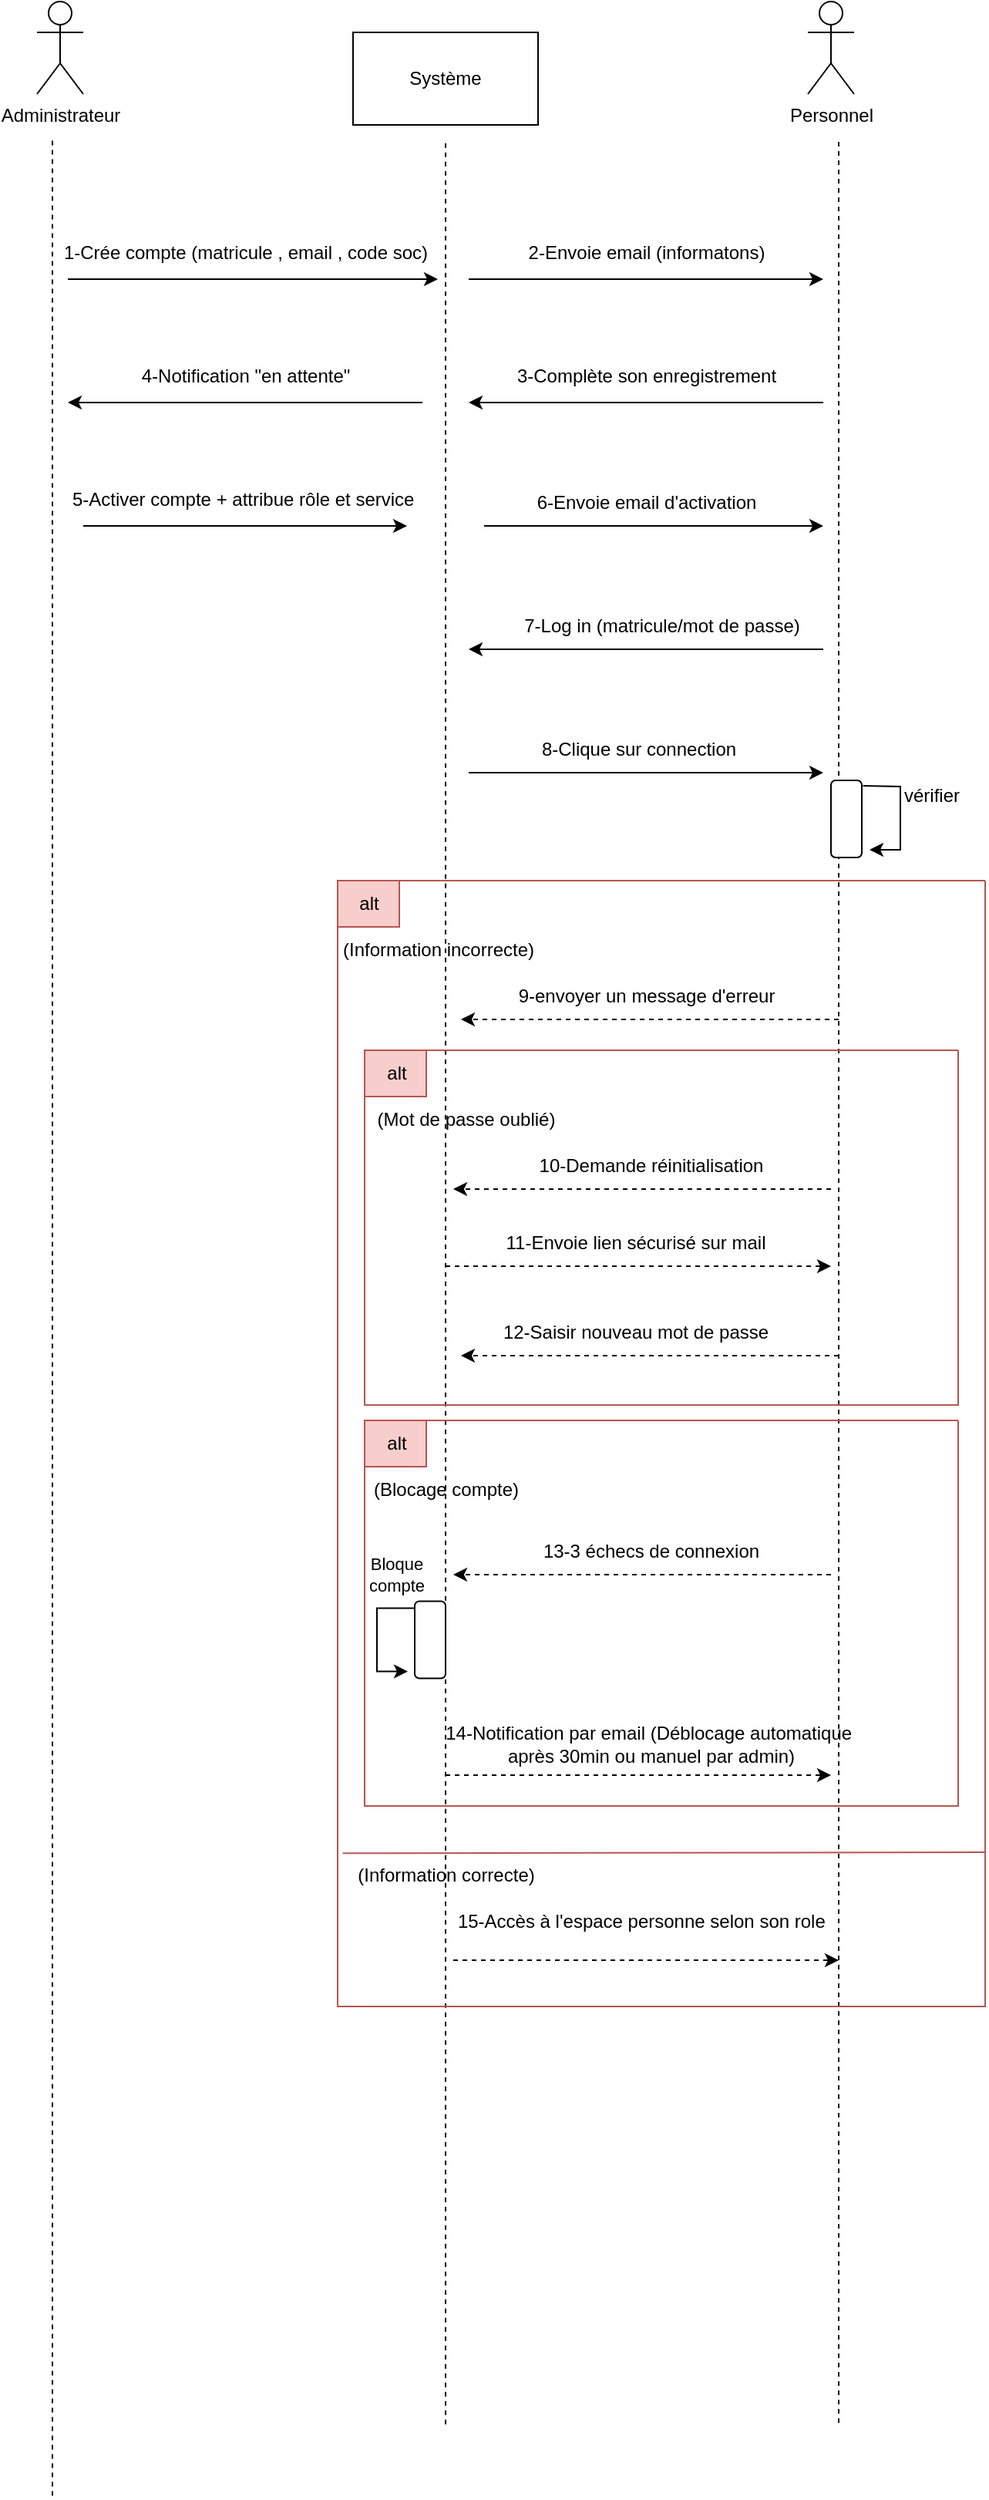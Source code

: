 <mxfile version="26.2.13">
  <diagram name="Page-1" id="2YBvvXClWsGukQMizWep">
    <mxGraphModel dx="1298" dy="1806" grid="1" gridSize="10" guides="1" tooltips="1" connect="1" arrows="1" fold="1" page="1" pageScale="1" pageWidth="850" pageHeight="1100" math="0" shadow="0">
      <root>
        <mxCell id="0" />
        <mxCell id="1" parent="0" />
        <mxCell id="f0ziFkiFmhthnas2H9XK-4" value="Administrateur" style="shape=umlActor;verticalLabelPosition=bottom;verticalAlign=top;html=1;outlineConnect=0;" vertex="1" parent="1">
          <mxGeometry x="160" y="-960" width="30" height="60" as="geometry" />
        </mxCell>
        <mxCell id="f0ziFkiFmhthnas2H9XK-15" value="Personnel" style="shape=umlActor;verticalLabelPosition=bottom;verticalAlign=top;html=1;outlineConnect=0;" vertex="1" parent="1">
          <mxGeometry x="660" y="-960" width="30" height="60" as="geometry" />
        </mxCell>
        <mxCell id="f0ziFkiFmhthnas2H9XK-19" value="" style="endArrow=none;dashed=1;html=1;rounded=0;" edge="1" parent="1">
          <mxGeometry width="50" height="50" relative="1" as="geometry">
            <mxPoint x="170" y="657.273" as="sourcePoint" />
            <mxPoint x="170" y="-870" as="targetPoint" />
          </mxGeometry>
        </mxCell>
        <mxCell id="f0ziFkiFmhthnas2H9XK-21" value="" style="endArrow=none;dashed=1;html=1;rounded=0;" edge="1" parent="1">
          <mxGeometry width="50" height="50" relative="1" as="geometry">
            <mxPoint x="680" y="610" as="sourcePoint" />
            <mxPoint x="680" y="-870" as="targetPoint" />
          </mxGeometry>
        </mxCell>
        <mxCell id="f0ziFkiFmhthnas2H9XK-22" value="" style="endArrow=none;dashed=1;html=1;rounded=0;" edge="1" parent="1">
          <mxGeometry width="50" height="50" relative="1" as="geometry">
            <mxPoint x="425" y="610.909" as="sourcePoint" />
            <mxPoint x="425" y="-870" as="targetPoint" />
          </mxGeometry>
        </mxCell>
        <mxCell id="f0ziFkiFmhthnas2H9XK-23" value="Système" style="rounded=0;whiteSpace=wrap;html=1;" vertex="1" parent="1">
          <mxGeometry x="365" y="-940" width="120" height="60" as="geometry" />
        </mxCell>
        <mxCell id="f0ziFkiFmhthnas2H9XK-24" value="" style="endArrow=classic;html=1;rounded=0;" edge="1" parent="1">
          <mxGeometry width="50" height="50" relative="1" as="geometry">
            <mxPoint x="180" y="-780" as="sourcePoint" />
            <mxPoint x="420" y="-780" as="targetPoint" />
          </mxGeometry>
        </mxCell>
        <mxCell id="f0ziFkiFmhthnas2H9XK-26" value="1-Crée compte (matricule , email , code soc)" style="text;html=1;align=center;verticalAlign=middle;resizable=0;points=[];autosize=1;strokeColor=none;fillColor=none;" vertex="1" parent="1">
          <mxGeometry x="165" y="-812" width="260" height="30" as="geometry" />
        </mxCell>
        <mxCell id="f0ziFkiFmhthnas2H9XK-28" value="" style="endArrow=classic;html=1;rounded=0;" edge="1" parent="1">
          <mxGeometry width="50" height="50" relative="1" as="geometry">
            <mxPoint x="440" y="-780" as="sourcePoint" />
            <mxPoint x="670" y="-780" as="targetPoint" />
          </mxGeometry>
        </mxCell>
        <mxCell id="f0ziFkiFmhthnas2H9XK-29" value="2-Envoie email (informatons)" style="text;html=1;align=center;verticalAlign=middle;resizable=0;points=[];autosize=1;strokeColor=none;fillColor=none;" vertex="1" parent="1">
          <mxGeometry x="465" y="-812" width="180" height="30" as="geometry" />
        </mxCell>
        <mxCell id="f0ziFkiFmhthnas2H9XK-30" value="" style="endArrow=classic;html=1;rounded=0;" edge="1" parent="1">
          <mxGeometry width="50" height="50" relative="1" as="geometry">
            <mxPoint x="670" y="-700" as="sourcePoint" />
            <mxPoint x="440" y="-700" as="targetPoint" />
          </mxGeometry>
        </mxCell>
        <mxCell id="f0ziFkiFmhthnas2H9XK-31" value="3-Complète son enregistrement" style="text;html=1;align=center;verticalAlign=middle;resizable=0;points=[];autosize=1;strokeColor=none;fillColor=none;" vertex="1" parent="1">
          <mxGeometry x="460" y="-732" width="190" height="30" as="geometry" />
        </mxCell>
        <mxCell id="f0ziFkiFmhthnas2H9XK-32" value="" style="endArrow=classic;html=1;rounded=0;" edge="1" parent="1">
          <mxGeometry width="50" height="50" relative="1" as="geometry">
            <mxPoint x="410" y="-700" as="sourcePoint" />
            <mxPoint x="180" y="-700" as="targetPoint" />
          </mxGeometry>
        </mxCell>
        <mxCell id="f0ziFkiFmhthnas2H9XK-33" value="4-Notification &quot;en attente&quot;" style="text;html=1;align=center;verticalAlign=middle;resizable=0;points=[];autosize=1;strokeColor=none;fillColor=none;" vertex="1" parent="1">
          <mxGeometry x="215" y="-732" width="160" height="30" as="geometry" />
        </mxCell>
        <mxCell id="f0ziFkiFmhthnas2H9XK-34" value="" style="endArrow=classic;html=1;rounded=0;" edge="1" parent="1">
          <mxGeometry width="50" height="50" relative="1" as="geometry">
            <mxPoint x="190" y="-620" as="sourcePoint" />
            <mxPoint x="400" y="-620" as="targetPoint" />
          </mxGeometry>
        </mxCell>
        <mxCell id="f0ziFkiFmhthnas2H9XK-35" value="&lt;div&gt;5-Activer compte + attribue rôle et service&amp;nbsp;&lt;/div&gt;&lt;div&gt;&lt;br&gt;&lt;/div&gt;" style="text;html=1;align=center;verticalAlign=middle;resizable=0;points=[];autosize=1;strokeColor=none;fillColor=none;" vertex="1" parent="1">
          <mxGeometry x="170" y="-650" width="250" height="40" as="geometry" />
        </mxCell>
        <mxCell id="f0ziFkiFmhthnas2H9XK-36" value="" style="endArrow=classic;html=1;rounded=0;" edge="1" parent="1">
          <mxGeometry width="50" height="50" relative="1" as="geometry">
            <mxPoint x="450" y="-620" as="sourcePoint" />
            <mxPoint x="670" y="-620" as="targetPoint" />
          </mxGeometry>
        </mxCell>
        <mxCell id="f0ziFkiFmhthnas2H9XK-37" value="6-Envoie email d&#39;activation" style="text;html=1;align=center;verticalAlign=middle;resizable=0;points=[];autosize=1;strokeColor=none;fillColor=none;" vertex="1" parent="1">
          <mxGeometry x="470" y="-650" width="170" height="30" as="geometry" />
        </mxCell>
        <mxCell id="f0ziFkiFmhthnas2H9XK-38" value="" style="endArrow=classic;html=1;rounded=0;" edge="1" parent="1">
          <mxGeometry width="50" height="50" relative="1" as="geometry">
            <mxPoint x="670" y="-540" as="sourcePoint" />
            <mxPoint x="440" y="-540" as="targetPoint" />
          </mxGeometry>
        </mxCell>
        <mxCell id="f0ziFkiFmhthnas2H9XK-39" value="7-Log in (matricule/mot de passe)" style="text;html=1;align=center;verticalAlign=middle;resizable=0;points=[];autosize=1;strokeColor=none;fillColor=none;" vertex="1" parent="1">
          <mxGeometry x="465" y="-570" width="200" height="30" as="geometry" />
        </mxCell>
        <mxCell id="f0ziFkiFmhthnas2H9XK-40" value="" style="endArrow=classic;html=1;rounded=0;" edge="1" parent="1">
          <mxGeometry width="50" height="50" relative="1" as="geometry">
            <mxPoint x="440" y="-460" as="sourcePoint" />
            <mxPoint x="670" y="-460" as="targetPoint" />
          </mxGeometry>
        </mxCell>
        <mxCell id="f0ziFkiFmhthnas2H9XK-43" value="8-Clique sur connection" style="text;html=1;align=center;verticalAlign=middle;resizable=0;points=[];autosize=1;strokeColor=none;fillColor=none;" vertex="1" parent="1">
          <mxGeometry x="475" y="-490" width="150" height="30" as="geometry" />
        </mxCell>
        <mxCell id="f0ziFkiFmhthnas2H9XK-44" value="" style="rounded=1;whiteSpace=wrap;html=1;rotation=-90;" vertex="1" parent="1">
          <mxGeometry x="660" y="-440" width="50" height="20" as="geometry" />
        </mxCell>
        <mxCell id="f0ziFkiFmhthnas2H9XK-45" value="" style="endArrow=classic;html=1;rounded=0;exitX=0.929;exitY=1.041;exitDx=0;exitDy=0;exitPerimeter=0;" edge="1" parent="1" source="f0ziFkiFmhthnas2H9XK-44">
          <mxGeometry width="50" height="50" relative="1" as="geometry">
            <mxPoint x="690" y="-450" as="sourcePoint" />
            <mxPoint x="700" y="-410" as="targetPoint" />
            <Array as="points">
              <mxPoint x="720" y="-451" />
              <mxPoint x="720" y="-410" />
            </Array>
          </mxGeometry>
        </mxCell>
        <mxCell id="f0ziFkiFmhthnas2H9XK-47" value="vérifier" style="text;html=1;align=center;verticalAlign=middle;resizable=0;points=[];autosize=1;strokeColor=none;fillColor=none;" vertex="1" parent="1">
          <mxGeometry x="710" y="-460" width="60" height="30" as="geometry" />
        </mxCell>
        <mxCell id="f0ziFkiFmhthnas2H9XK-49" value="" style="swimlane;startSize=0;fillColor=#f8cecc;strokeColor=#b85450;" vertex="1" parent="1">
          <mxGeometry x="355" y="-390" width="420" height="730" as="geometry" />
        </mxCell>
        <mxCell id="f0ziFkiFmhthnas2H9XK-50" value="alt" style="text;html=1;align=center;verticalAlign=middle;resizable=0;points=[];autosize=1;fillColor=#f8cecc;strokeColor=#b85450;" vertex="1" parent="f0ziFkiFmhthnas2H9XK-49">
          <mxGeometry width="40" height="30" as="geometry" />
        </mxCell>
        <mxCell id="f0ziFkiFmhthnas2H9XK-53" value="" style="endArrow=none;html=1;rounded=0;exitX=0;exitY=0.5;exitDx=0;exitDy=0;entryX=0.992;entryY=0.584;entryDx=0;entryDy=0;fillColor=#f8cecc;strokeColor=#b85450;entryPerimeter=0;" edge="1" parent="f0ziFkiFmhthnas2H9XK-49">
          <mxGeometry width="50" height="50" relative="1" as="geometry">
            <mxPoint x="3.36" y="630.64" as="sourcePoint" />
            <mxPoint x="420.0" y="630.0" as="targetPoint" />
          </mxGeometry>
        </mxCell>
        <mxCell id="f0ziFkiFmhthnas2H9XK-54" value="(Information incorrecte)" style="text;html=1;align=center;verticalAlign=middle;resizable=0;points=[];autosize=1;strokeColor=none;fillColor=none;" vertex="1" parent="f0ziFkiFmhthnas2H9XK-49">
          <mxGeometry x="-10" y="30" width="150" height="30" as="geometry" />
        </mxCell>
        <mxCell id="f0ziFkiFmhthnas2H9XK-56" value="9-envoyer un message d&#39;erreur" style="text;html=1;align=center;verticalAlign=middle;resizable=0;points=[];autosize=1;strokeColor=none;fillColor=none;" vertex="1" parent="f0ziFkiFmhthnas2H9XK-49">
          <mxGeometry x="105" y="60" width="190" height="30" as="geometry" />
        </mxCell>
        <mxCell id="f0ziFkiFmhthnas2H9XK-57" value="(Information correcte)" style="text;html=1;align=center;verticalAlign=middle;resizable=0;points=[];autosize=1;strokeColor=none;fillColor=none;" vertex="1" parent="f0ziFkiFmhthnas2H9XK-49">
          <mxGeometry y="630" width="140" height="30" as="geometry" />
        </mxCell>
        <mxCell id="f0ziFkiFmhthnas2H9XK-60" value="" style="endArrow=classic;html=1;rounded=0;dashed=1;" edge="1" parent="f0ziFkiFmhthnas2H9XK-49">
          <mxGeometry width="50" height="50" relative="1" as="geometry">
            <mxPoint x="75" y="700" as="sourcePoint" />
            <mxPoint x="325" y="700" as="targetPoint" />
          </mxGeometry>
        </mxCell>
        <mxCell id="f0ziFkiFmhthnas2H9XK-61" value="&amp;nbsp;15-Accès à l&#39;espace personne selon son role" style="text;html=1;align=center;verticalAlign=middle;resizable=0;points=[];autosize=1;strokeColor=none;fillColor=none;" vertex="1" parent="f0ziFkiFmhthnas2H9XK-49">
          <mxGeometry x="60" y="660" width="270" height="30" as="geometry" />
        </mxCell>
        <mxCell id="f0ziFkiFmhthnas2H9XK-63" value="" style="swimlane;startSize=0;fillColor=#f8cecc;strokeColor=#b85450;" vertex="1" parent="f0ziFkiFmhthnas2H9XK-49">
          <mxGeometry x="17.5" y="110" width="385" height="230" as="geometry" />
        </mxCell>
        <mxCell id="f0ziFkiFmhthnas2H9XK-64" value="alt" style="text;html=1;align=center;verticalAlign=middle;resizable=0;points=[];autosize=1;fillColor=#f8cecc;strokeColor=#b85450;" vertex="1" parent="f0ziFkiFmhthnas2H9XK-63">
          <mxGeometry width="40" height="30" as="geometry" />
        </mxCell>
        <mxCell id="f0ziFkiFmhthnas2H9XK-66" value="(Mot de passe oublié)" style="text;html=1;align=center;verticalAlign=middle;resizable=0;points=[];autosize=1;strokeColor=none;fillColor=none;" vertex="1" parent="f0ziFkiFmhthnas2H9XK-63">
          <mxGeometry x="-5" y="30" width="140" height="30" as="geometry" />
        </mxCell>
        <mxCell id="f0ziFkiFmhthnas2H9XK-67" value="10-Demande réinitialisation" style="text;html=1;align=center;verticalAlign=middle;resizable=0;points=[];autosize=1;strokeColor=none;fillColor=none;" vertex="1" parent="f0ziFkiFmhthnas2H9XK-63">
          <mxGeometry x="100" y="60" width="170" height="30" as="geometry" />
        </mxCell>
        <mxCell id="f0ziFkiFmhthnas2H9XK-71" value="" style="endArrow=classic;html=1;rounded=0;dashed=1;" edge="1" parent="f0ziFkiFmhthnas2H9XK-63">
          <mxGeometry width="50" height="50" relative="1" as="geometry">
            <mxPoint x="302.5" y="90" as="sourcePoint" />
            <mxPoint x="57.5" y="90" as="targetPoint" />
          </mxGeometry>
        </mxCell>
        <mxCell id="f0ziFkiFmhthnas2H9XK-72" value="" style="endArrow=classic;html=1;rounded=0;dashed=1;" edge="1" parent="f0ziFkiFmhthnas2H9XK-63">
          <mxGeometry width="50" height="50" relative="1" as="geometry">
            <mxPoint x="52.5" y="140" as="sourcePoint" />
            <mxPoint x="302.5" y="140" as="targetPoint" />
          </mxGeometry>
        </mxCell>
        <mxCell id="f0ziFkiFmhthnas2H9XK-73" value="11-Envoie lien sécurisé sur mail" style="text;html=1;align=center;verticalAlign=middle;resizable=0;points=[];autosize=1;strokeColor=none;fillColor=none;" vertex="1" parent="f0ziFkiFmhthnas2H9XK-63">
          <mxGeometry x="80" y="110" width="190" height="30" as="geometry" />
        </mxCell>
        <mxCell id="f0ziFkiFmhthnas2H9XK-74" value="" style="endArrow=classic;html=1;rounded=0;dashed=1;" edge="1" parent="f0ziFkiFmhthnas2H9XK-63">
          <mxGeometry width="50" height="50" relative="1" as="geometry">
            <mxPoint x="307.5" y="198" as="sourcePoint" />
            <mxPoint x="62.5" y="198" as="targetPoint" />
          </mxGeometry>
        </mxCell>
        <mxCell id="f0ziFkiFmhthnas2H9XK-75" value="12-Saisir nouveau mot de passe" style="text;html=1;align=center;verticalAlign=middle;resizable=0;points=[];autosize=1;strokeColor=none;fillColor=none;" vertex="1" parent="f0ziFkiFmhthnas2H9XK-63">
          <mxGeometry x="75" y="168" width="200" height="30" as="geometry" />
        </mxCell>
        <mxCell id="f0ziFkiFmhthnas2H9XK-76" value="" style="swimlane;startSize=0;fillColor=#f8cecc;strokeColor=#b85450;" vertex="1" parent="f0ziFkiFmhthnas2H9XK-49">
          <mxGeometry x="17.5" y="350" width="385" height="250" as="geometry" />
        </mxCell>
        <mxCell id="f0ziFkiFmhthnas2H9XK-77" value="alt" style="text;html=1;align=center;verticalAlign=middle;resizable=0;points=[];autosize=1;fillColor=#f8cecc;strokeColor=#b85450;" vertex="1" parent="f0ziFkiFmhthnas2H9XK-76">
          <mxGeometry width="40" height="30" as="geometry" />
        </mxCell>
        <mxCell id="f0ziFkiFmhthnas2H9XK-78" value="(Blocage compte)" style="text;html=1;align=center;verticalAlign=middle;resizable=0;points=[];autosize=1;strokeColor=none;fillColor=none;" vertex="1" parent="f0ziFkiFmhthnas2H9XK-76">
          <mxGeometry x="-7.5" y="30" width="120" height="30" as="geometry" />
        </mxCell>
        <mxCell id="f0ziFkiFmhthnas2H9XK-79" value="13-3 échecs de connexion" style="text;html=1;align=center;verticalAlign=middle;resizable=0;points=[];autosize=1;strokeColor=none;fillColor=none;" vertex="1" parent="f0ziFkiFmhthnas2H9XK-76">
          <mxGeometry x="105" y="70" width="160" height="30" as="geometry" />
        </mxCell>
        <mxCell id="f0ziFkiFmhthnas2H9XK-80" value="" style="endArrow=classic;html=1;rounded=0;dashed=1;" edge="1" parent="f0ziFkiFmhthnas2H9XK-76">
          <mxGeometry width="50" height="50" relative="1" as="geometry">
            <mxPoint x="302.5" y="100" as="sourcePoint" />
            <mxPoint x="57.5" y="100" as="targetPoint" />
          </mxGeometry>
        </mxCell>
        <mxCell id="f0ziFkiFmhthnas2H9XK-81" value="" style="endArrow=classic;html=1;rounded=0;dashed=1;" edge="1" parent="f0ziFkiFmhthnas2H9XK-76">
          <mxGeometry width="50" height="50" relative="1" as="geometry">
            <mxPoint x="52.5" y="230" as="sourcePoint" />
            <mxPoint x="302.5" y="230" as="targetPoint" />
          </mxGeometry>
        </mxCell>
        <mxCell id="f0ziFkiFmhthnas2H9XK-82" value="14-Notification par email (Déblocage automatique&amp;nbsp;&lt;div&gt;&lt;span style=&quot;background-color: transparent; color: light-dark(rgb(0, 0, 0), rgb(255, 255, 255));&quot;&gt;après 30min ou manuel par admin)&lt;/span&gt;&lt;/div&gt;" style="text;html=1;align=center;verticalAlign=middle;resizable=0;points=[];autosize=1;strokeColor=none;fillColor=none;" vertex="1" parent="f0ziFkiFmhthnas2H9XK-76">
          <mxGeometry x="40" y="190" width="290" height="40" as="geometry" />
        </mxCell>
        <mxCell id="f0ziFkiFmhthnas2H9XK-86" value="" style="rounded=1;whiteSpace=wrap;html=1;rotation=-90;" vertex="1" parent="f0ziFkiFmhthnas2H9XK-76">
          <mxGeometry x="17.5" y="132.25" width="50" height="20" as="geometry" />
        </mxCell>
        <mxCell id="f0ziFkiFmhthnas2H9XK-88" value="" style="endArrow=classic;html=1;rounded=0;exitX=0.929;exitY=1.041;exitDx=0;exitDy=0;exitPerimeter=0;align=center;" edge="1" parent="f0ziFkiFmhthnas2H9XK-76">
          <mxGeometry width="50" height="50" relative="1" as="geometry">
            <mxPoint x="32.0" y="121.75" as="sourcePoint" />
            <mxPoint x="28.0" y="162.75" as="targetPoint" />
            <Array as="points">
              <mxPoint x="8.0" y="121.75" />
              <mxPoint x="8.0" y="162.75" />
            </Array>
          </mxGeometry>
        </mxCell>
        <mxCell id="f0ziFkiFmhthnas2H9XK-89" value="Bloque&lt;div&gt;compte&lt;/div&gt;" style="edgeLabel;html=1;align=center;verticalAlign=middle;resizable=0;points=[];" vertex="1" connectable="0" parent="f0ziFkiFmhthnas2H9XK-88">
          <mxGeometry x="-0.642" y="-7" relative="1" as="geometry">
            <mxPoint x="3" y="-15" as="offset" />
          </mxGeometry>
        </mxCell>
        <mxCell id="f0ziFkiFmhthnas2H9XK-55" value="" style="endArrow=classic;html=1;rounded=0;dashed=1;" edge="1" parent="1">
          <mxGeometry width="50" height="50" relative="1" as="geometry">
            <mxPoint x="680" y="-300" as="sourcePoint" />
            <mxPoint x="435" y="-300" as="targetPoint" />
          </mxGeometry>
        </mxCell>
      </root>
    </mxGraphModel>
  </diagram>
</mxfile>
